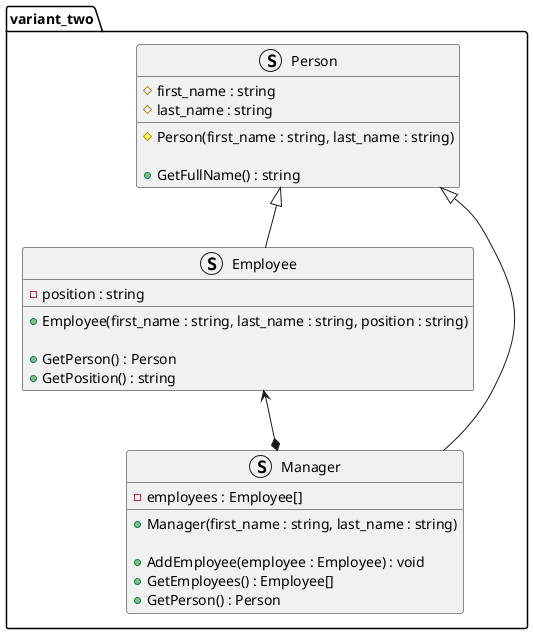 @startuml
'https://plantuml.com/class-diagram

package variant_two {
struct Person {
# first_name : string
# last_name : string

# Person(first_name : string, last_name : string)

+ GetFullName() : string
}

struct Employee {
- position : string

+ Employee(first_name : string, last_name : string, position : string)

+ GetPerson() : Person
+ GetPosition() : string
}
Person <|-- Employee

struct Manager {
- employees : Employee[]

+ Manager(first_name : string, last_name : string)

+ AddEmployee(employee : Employee) : void
+ GetEmployees() : Employee[]
+ GetPerson() : Person
}
Person <|-- Manager
Employee <--* Manager
}

@enduml